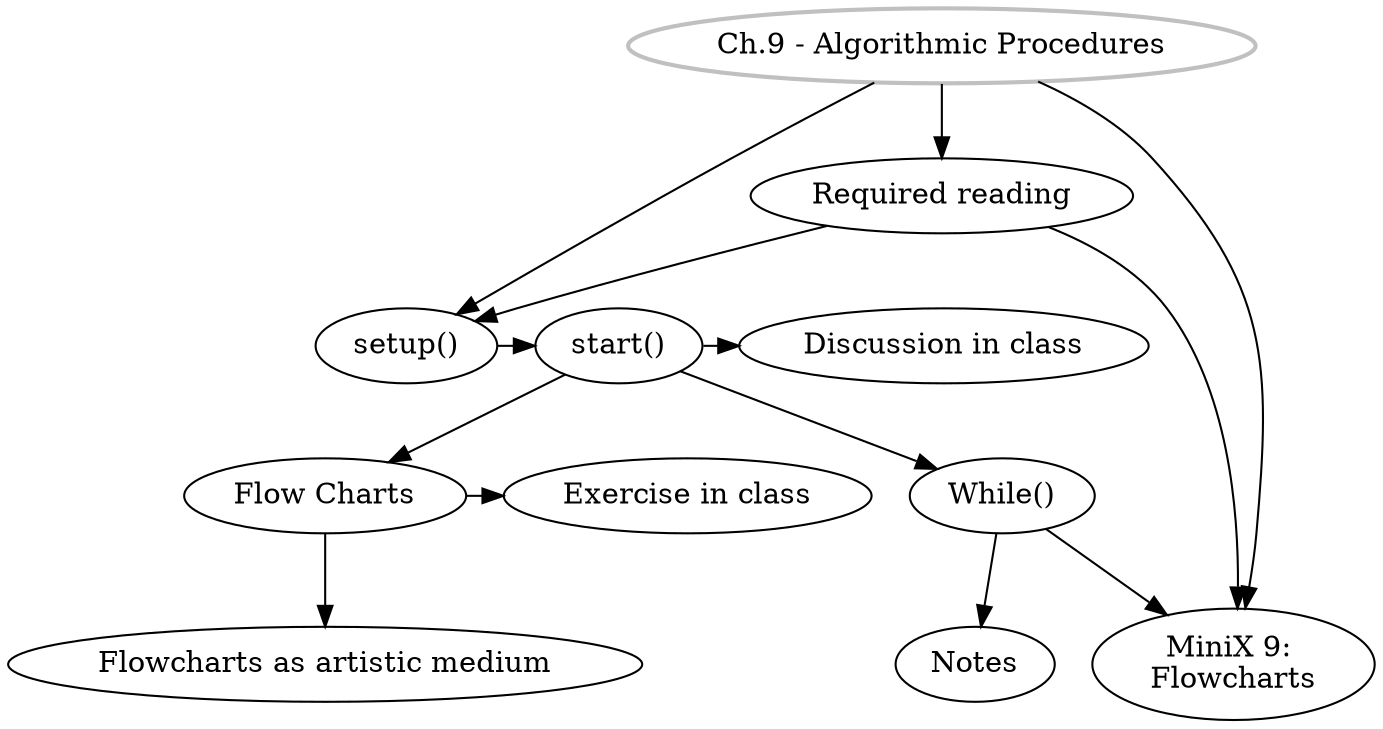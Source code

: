 digraph G {
//labels
GS [
label="Ch.9 - Algorithmic Procedures",
style=bold,
color=grey,
]

SU [label="setup()"]
ST [label="start()"]
DiC [label="Discussion in class"]
FC [label="Flow Charts"]
EiC [label="Exercise in class"]
AM [label="Flowcharts as artistic medium"]
MW [label="While()"]
MX [label="MiniX 9: \nFlowcharts"]
RR [label="Required reading"]
Notes [label="Notes"]

//rank
{rank = same; SU, ST, DiC}
{rank = same; FC, EiC}

//graph
GS -> SU -> ST;
GS -> RR, MX;
RR -> MX, SU;
ST -> DiC;
ST -> FC -> EiC;
FC -> AM;
ST -> MW -> Notes;
MW -> MX;
}
